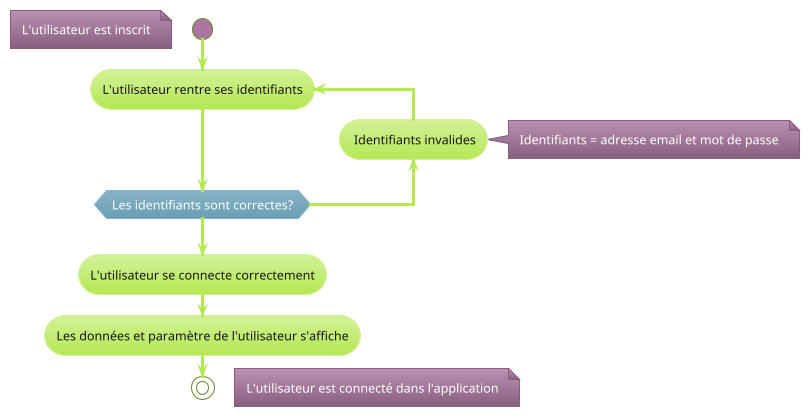 @startuml
!theme hacker

start
floating note left: L'utilisateur est inscrit

repeat :L'utilisateur rentre ses identifiants;

backward: Identifiants invalides;
note right: Identifiants = adresse email et mot de passe
repeat while (Les identifiants sont correctes?) is (Non) not (Oui)

:L'utilisateur se connecte correctement;

:Les données et paramètre de l'utilisateur s'affiche;

stop
floating note right: L'utilisateur est connecté dans l'application
@enduml
